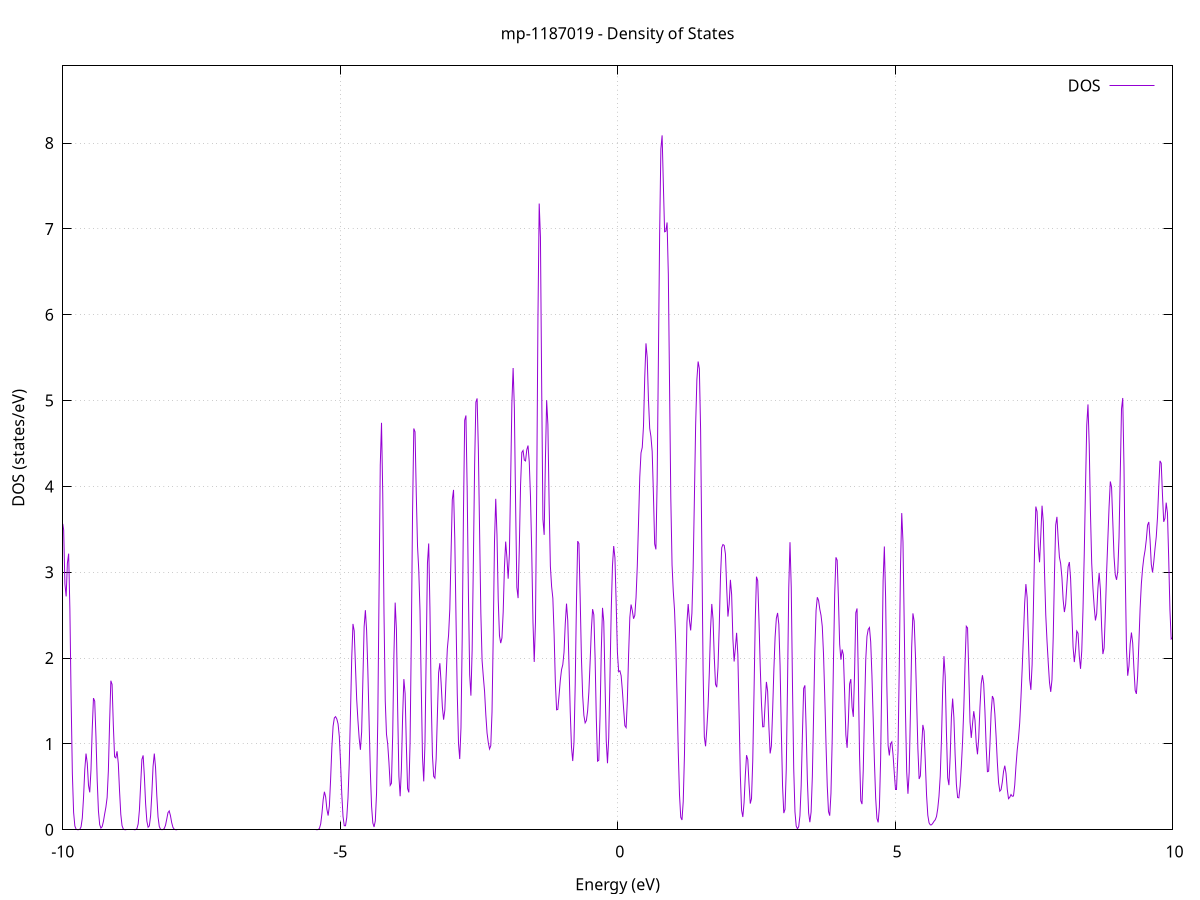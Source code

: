 set title 'mp-1187019 - Density of States'
set xlabel 'Energy (eV)'
set ylabel 'DOS (states/eV)'
set grid
set xrange [-10:10]
set yrange [0:8.899]
set xzeroaxis lt -1
set terminal png size 800,600
set output 'mp-1187019_dos_gnuplot.png'
plot '-' using 1:2 with lines title 'DOS'
-17.211900 0.000000
-17.189500 0.000000
-17.167100 0.000000
-17.144700 0.000000
-17.122400 0.000000
-17.100000 0.000000
-17.077600 0.000000
-17.055200 0.000000
-17.032800 0.000000
-17.010500 0.000000
-16.988100 0.000000
-16.965700 0.000000
-16.943300 0.000000
-16.921000 0.000000
-16.898600 0.000000
-16.876200 0.000000
-16.853800 0.000000
-16.831500 0.000000
-16.809100 0.000000
-16.786700 0.000000
-16.764300 0.000000
-16.741900 0.000000
-16.719600 0.000000
-16.697200 0.000000
-16.674800 0.000000
-16.652400 0.000000
-16.630100 0.000000
-16.607700 0.000000
-16.585300 0.000000
-16.562900 0.000000
-16.540600 0.000000
-16.518200 0.000000
-16.495800 0.000000
-16.473400 0.000000
-16.451000 0.000000
-16.428700 0.000000
-16.406300 0.000000
-16.383900 0.000000
-16.361500 0.000000
-16.339200 0.000000
-16.316800 0.000000
-16.294400 0.000000
-16.272000 0.000000
-16.249700 0.000000
-16.227300 0.000000
-16.204900 0.000000
-16.182500 0.000000
-16.160200 0.000000
-16.137800 0.000000
-16.115400 0.000000
-16.093000 0.000000
-16.070600 0.000000
-16.048300 0.000000
-16.025900 0.000000
-16.003500 0.000000
-15.981100 0.000000
-15.958800 0.000000
-15.936400 0.000000
-15.914000 0.000000
-15.891600 0.000000
-15.869300 0.000000
-15.846900 0.000000
-15.824500 0.000000
-15.802100 0.000000
-15.779700 0.000000
-15.757400 0.000000
-15.735000 0.000000
-15.712600 0.000000
-15.690200 0.000000
-15.667900 0.000000
-15.645500 0.000000
-15.623100 0.000000
-15.600700 0.000000
-15.578400 0.000000
-15.556000 0.000000
-15.533600 0.000000
-15.511200 0.000000
-15.488800 0.000000
-15.466500 0.000000
-15.444100 0.000000
-15.421700 0.000000
-15.399300 0.000000
-15.377000 0.000000
-15.354600 0.000000
-15.332200 0.000000
-15.309800 0.000100
-15.287500 0.000700
-15.265100 0.005100
-15.242700 0.023400
-15.220300 0.075800
-15.197900 0.178300
-15.175600 0.334800
-15.153200 0.558100
-15.130800 0.846400
-15.108400 1.105600
-15.086100 1.232600
-15.063700 1.229900
-15.041300 1.090900
-15.018900 0.802300
-14.996600 0.530500
-14.974200 0.522300
-14.951800 0.834400
-14.929400 1.313400
-14.907000 1.786300
-14.884700 2.078400
-14.862300 1.940300
-14.839900 1.344600
-14.817500 0.665800
-14.795200 0.272900
-14.772800 0.246400
-14.750400 0.523100
-14.728000 0.982100
-14.705700 1.438600
-14.683300 1.788300
-14.660900 2.078200
-14.638500 2.282000
-14.616100 2.158200
-14.593800 1.589400
-14.571400 0.912300
-14.549000 0.622300
-14.526600 0.909200
-14.504300 1.505600
-14.481900 1.872200
-14.459500 1.784000
-14.437100 1.642200
-14.414800 1.872400
-14.392400 2.317900
-14.370000 2.513000
-14.347600 2.382300
-14.325300 2.417800
-14.302900 2.970500
-14.280500 3.598900
-14.258100 3.525100
-14.235700 2.660800
-14.213400 1.767100
-14.191000 1.534800
-14.168600 1.909300
-14.146200 2.337000
-14.123900 2.349300
-14.101500 1.973000
-14.079100 1.621100
-14.056700 1.531600
-14.034400 1.588800
-14.012000 1.635300
-13.989600 1.614300
-13.967200 1.484800
-13.944800 1.199600
-13.922500 0.799900
-13.900100 0.423300
-13.877700 0.174100
-13.855300 0.054400
-13.833000 0.012500
-13.810600 0.002100
-13.788200 0.000500
-13.765800 0.002000
-13.743500 0.011300
-13.721100 0.042600
-13.698700 0.109900
-13.676300 0.198800
-13.653900 0.277200
-13.631600 0.375600
-13.609200 0.578100
-13.586800 0.838500
-13.564400 0.960000
-13.542100 0.905800
-13.519700 0.881300
-13.497300 0.946300
-13.474900 0.889800
-13.452600 0.614300
-13.430200 0.296900
-13.407800 0.120300
-13.385400 0.130000
-13.363000 0.325900
-13.340700 0.657200
-13.318300 0.953700
-13.295900 1.117100
-13.273500 1.324500
-13.251200 1.679000
-13.228800 1.837400
-13.206400 1.473200
-13.184000 0.817800
-13.161700 0.309500
-13.139300 0.079600
-13.116900 0.014700
-13.094500 0.008600
-13.072100 0.039900
-13.049800 0.154800
-13.027400 0.408800
-13.005000 0.735300
-12.982600 0.916100
-12.960300 0.851900
-12.937900 0.755500
-12.915500 0.846700
-12.893100 1.046200
-12.870800 1.231300
-12.848400 1.499900
-12.826000 1.816200
-12.803600 1.799100
-12.781300 1.285900
-12.758900 0.634600
-12.736500 0.213600
-12.714100 0.050600
-12.691700 0.023100
-12.669400 0.088200
-12.647000 0.331900
-12.624600 0.855200
-12.602200 1.495200
-12.579900 1.774500
-12.557500 1.429600
-12.535100 0.781700
-12.512700 0.290100
-12.490400 0.073000
-12.468000 0.012500
-12.445600 0.002100
-12.423200 0.005700
-12.400800 0.033400
-12.378500 0.136400
-12.356100 0.382900
-12.333700 0.760500
-12.311300 1.156300
-12.289000 1.565400
-12.266600 2.096800
-12.244200 2.555600
-12.221800 2.471800
-12.199500 1.769800
-12.177100 0.917900
-12.154700 0.352000
-12.132300 0.159700
-12.109900 0.297600
-12.087600 0.767300
-12.065200 1.414000
-12.042800 1.773300
-12.020400 1.509700
-11.998100 0.872500
-11.975700 0.342100
-11.953300 0.091000
-11.930900 0.016400
-11.908600 0.002000
-11.886200 0.000400
-11.863800 0.002500
-11.841400 0.020000
-11.819000 0.106300
-11.796700 0.384000
-11.774300 0.940500
-11.751900 1.563200
-11.729500 1.764000
-11.707200 1.355400
-11.684800 0.732000
-11.662400 0.375900
-11.640000 0.442200
-11.617700 0.839100
-11.595300 1.386500
-11.572900 1.896700
-11.550500 2.144900
-11.528100 1.900500
-11.505800 1.246800
-11.483400 0.637700
-11.461000 0.479100
-11.438600 0.900000
-11.416300 1.722000
-11.393900 2.402400
-11.371500 2.389100
-11.349100 1.720800
-11.326800 0.964200
-11.304400 0.581700
-11.282000 0.633900
-11.259600 1.024000
-11.237200 1.711000
-11.214900 2.454700
-11.192500 2.671100
-11.170100 2.076400
-11.147700 1.160600
-11.125400 0.626900
-11.103000 0.813900
-11.080600 1.746700
-11.058200 3.174300
-11.035900 4.428600
-11.013500 4.680000
-10.991100 3.762500
-10.968700 2.556100
-10.946400 2.030000
-10.924000 2.149300
-10.901600 2.171000
-10.879200 1.758500
-10.856800 1.348000
-10.834500 1.499000
-10.812100 2.396500
-10.789700 3.857000
-10.767300 5.220300
-10.745000 5.679900
-10.722600 5.359000
-10.700200 5.215700
-10.677800 5.486800
-10.655500 5.414100
-10.633100 4.738000
-10.610700 4.201900
-10.588300 4.322300
-10.565900 4.632100
-10.543600 4.334300
-10.521200 3.217300
-10.498800 1.812900
-10.476400 0.760300
-10.454100 0.236100
-10.431700 0.054400
-10.409300 0.009300
-10.386900 0.001700
-10.364600 0.005300
-10.342200 0.034500
-10.319800 0.158400
-10.297400 0.499600
-10.275000 1.085900
-10.252700 1.627800
-10.230300 1.684600
-10.207900 1.203600
-10.185500 0.593300
-10.163200 0.201600
-10.140800 0.049000
-10.118400 0.025100
-10.096000 0.110800
-10.073700 0.468300
-10.051300 1.352200
-10.028900 2.657900
-10.006500 3.593400
-9.984100 3.491300
-9.961800 2.864600
-9.939400 2.718300
-9.917000 3.105900
-9.894600 3.216700
-9.872300 2.572500
-9.849900 1.520500
-9.827500 0.654600
-9.805100 0.202900
-9.782800 0.044700
-9.760400 0.006900
-9.738000 0.000800
-9.715600 0.000700
-9.693200 0.005700
-9.670900 0.033800
-9.648500 0.136800
-9.626100 0.375700
-9.603700 0.700400
-9.581400 0.887800
-9.559000 0.775100
-9.536600 0.516900
-9.514200 0.435900
-9.491900 0.697300
-9.469500 1.174300
-9.447100 1.533700
-9.424700 1.498100
-9.402300 1.087000
-9.380000 0.576700
-9.357600 0.219200
-9.335200 0.059900
-9.312800 0.019600
-9.290500 0.036600
-9.268100 0.096500
-9.245700 0.183000
-9.223300 0.262800
-9.201000 0.376000
-9.178600 0.687100
-9.156200 1.253700
-9.133800 1.736500
-9.111500 1.693000
-9.089100 1.218500
-9.066700 0.850000
-9.044300 0.837600
-9.021900 0.914500
-8.999600 0.771800
-8.977200 0.452600
-8.954800 0.180700
-8.932400 0.049000
-8.910100 0.009000
-8.887700 0.001100
-8.865300 0.000100
-8.842900 0.000000
-8.820600 0.000000
-8.798200 0.000000
-8.775800 0.000000
-8.753400 0.000000
-8.731000 0.000000
-8.708700 0.000200
-8.686300 0.001800
-8.663900 0.013600
-8.641500 0.067800
-8.619200 0.229200
-8.596800 0.526100
-8.574400 0.819400
-8.552000 0.866300
-8.529700 0.621700
-8.507300 0.302900
-8.484900 0.100900
-8.462500 0.029700
-8.440100 0.045000
-8.417800 0.160300
-8.395400 0.417300
-8.373000 0.738800
-8.350600 0.887700
-8.328300 0.724100
-8.305900 0.400900
-8.283500 0.150600
-8.261100 0.038400
-8.238800 0.006700
-8.216400 0.001100
-8.194000 0.002800
-8.171600 0.014400
-8.149200 0.051000
-8.126900 0.122200
-8.104500 0.198700
-8.082100 0.219400
-8.059700 0.164400
-8.037400 0.083600
-8.015000 0.028900
-7.992600 0.006800
-7.970200 0.001100
-7.947900 0.000100
-7.925500 0.000000
-7.903100 0.000000
-7.880700 0.000000
-7.858300 0.000000
-7.836000 0.000000
-7.813600 0.000000
-7.791200 0.000000
-7.768800 0.000000
-7.746500 0.000000
-7.724100 0.000000
-7.701700 0.000000
-7.679300 0.000000
-7.657000 0.000000
-7.634600 0.000000
-7.612200 0.000000
-7.589800 0.000000
-7.567400 0.000000
-7.545100 0.000000
-7.522700 0.000000
-7.500300 0.000000
-7.477900 0.000000
-7.455600 0.000000
-7.433200 0.000000
-7.410800 0.000000
-7.388400 0.000000
-7.366100 0.000000
-7.343700 0.000000
-7.321300 0.000000
-7.298900 0.000000
-7.276600 0.000000
-7.254200 0.000000
-7.231800 0.000000
-7.209400 0.000000
-7.187000 0.000000
-7.164700 0.000000
-7.142300 0.000000
-7.119900 0.000000
-7.097500 0.000000
-7.075200 0.000000
-7.052800 0.000000
-7.030400 0.000000
-7.008000 0.000000
-6.985700 0.000000
-6.963300 0.000000
-6.940900 0.000000
-6.918500 0.000000
-6.896100 0.000000
-6.873800 0.000000
-6.851400 0.000000
-6.829000 0.000000
-6.806600 0.000000
-6.784300 0.000000
-6.761900 0.000000
-6.739500 0.000000
-6.717100 0.000000
-6.694800 0.000000
-6.672400 0.000000
-6.650000 0.000000
-6.627600 0.000000
-6.605200 0.000000
-6.582900 0.000000
-6.560500 0.000000
-6.538100 0.000000
-6.515700 0.000000
-6.493400 0.000000
-6.471000 0.000000
-6.448600 0.000000
-6.426200 0.000000
-6.403900 0.000000
-6.381500 0.000000
-6.359100 0.000000
-6.336700 0.000000
-6.314300 0.000000
-6.292000 0.000000
-6.269600 0.000000
-6.247200 0.000000
-6.224800 0.000000
-6.202500 0.000000
-6.180100 0.000000
-6.157700 0.000000
-6.135300 0.000000
-6.113000 0.000000
-6.090600 0.000000
-6.068200 0.000000
-6.045800 0.000000
-6.023400 0.000000
-6.001100 0.000000
-5.978700 0.000000
-5.956300 0.000000
-5.933900 0.000000
-5.911600 0.000000
-5.889200 0.000000
-5.866800 0.000000
-5.844400 0.000000
-5.822100 0.000000
-5.799700 0.000000
-5.777300 0.000000
-5.754900 0.000000
-5.732600 0.000000
-5.710200 0.000000
-5.687800 0.000000
-5.665400 0.000000
-5.643000 0.000000
-5.620700 0.000000
-5.598300 0.000000
-5.575900 0.000000
-5.553500 0.000000
-5.531200 0.000000
-5.508800 0.000000
-5.486400 0.000000
-5.464000 0.000000
-5.441700 0.000000
-5.419300 0.000300
-5.396900 0.002800
-5.374500 0.016600
-5.352100 0.067600
-5.329800 0.186400
-5.307400 0.348600
-5.285000 0.442900
-5.262600 0.383900
-5.240300 0.239200
-5.217900 0.165600
-5.195500 0.278400
-5.173100 0.587700
-5.150800 0.957400
-5.128400 1.206100
-5.106000 1.302500
-5.083600 1.317900
-5.061200 1.290500
-5.038900 1.233000
-5.016500 1.087500
-4.994100 0.782500
-4.971700 0.414900
-4.949400 0.155000
-4.927000 0.047200
-4.904600 0.047000
-4.882200 0.142300
-4.859900 0.369600
-4.837500 0.769600
-4.815100 1.352400
-4.792700 1.999300
-4.770300 2.398000
-4.748000 2.317300
-4.725600 1.910900
-4.703200 1.520400
-4.680800 1.274200
-4.658500 1.067000
-4.636100 0.931600
-4.613700 1.139900
-4.591300 1.752900
-4.569000 2.366000
-4.546600 2.557900
-4.524200 2.321400
-4.501800 1.848000
-4.479400 1.256500
-4.457100 0.678000
-4.434700 0.271900
-4.412300 0.079600
-4.389900 0.032600
-4.367600 0.103900
-4.345200 0.428500
-4.322800 1.285000
-4.300400 2.758100
-4.278100 4.250100
-4.255700 4.741100
-4.233300 3.908500
-4.210900 2.518500
-4.188500 1.502300
-4.166200 1.113400
-4.143800 0.994500
-4.121400 0.779500
-4.099000 0.517400
-4.076700 0.541600
-4.054300 1.107300
-4.031900 2.043800
-4.009500 2.646400
-3.987200 2.335500
-3.964800 1.408000
-3.942400 0.624300
-3.920000 0.390500
-3.897700 0.702500
-3.875300 1.322400
-3.852900 1.755200
-3.830500 1.587500
-3.808100 0.985600
-3.785800 0.479500
-3.763400 0.435600
-3.741000 1.013600
-3.718600 2.224000
-3.696300 3.696000
-3.673900 4.674600
-3.651500 4.635400
-3.629100 3.908300
-3.606800 3.304400
-3.584400 3.023800
-3.562000 2.550300
-3.539600 1.675600
-3.517200 0.848800
-3.494900 0.563600
-3.472500 1.009500
-3.450100 2.058800
-3.427700 3.106800
-3.405400 3.335300
-3.383000 2.580200
-3.360600 1.536100
-3.338200 0.869400
-3.315900 0.622600
-3.293500 0.601300
-3.271100 0.827700
-3.248700 1.337800
-3.226300 1.831400
-3.204000 1.940400
-3.181600 1.710400
-3.159200 1.431800
-3.136800 1.282300
-3.114500 1.394700
-3.092100 1.769500
-3.069700 2.106900
-3.047300 2.266300
-3.025000 2.569300
-3.002600 3.210600
-2.980200 3.844500
-2.957800 3.959600
-2.935400 3.395000
-2.913100 2.462700
-2.890700 1.590300
-2.868300 1.008100
-2.845900 0.823800
-2.823600 1.188700
-2.801200 2.235300
-2.778800 3.693600
-2.756400 4.772200
-2.734100 4.826200
-2.711700 3.953500
-2.689300 2.742500
-2.666900 1.806200
-2.644500 1.562400
-2.622200 2.095500
-2.599800 3.146700
-2.577400 4.264000
-2.555000 4.982200
-2.532700 5.025000
-2.510300 4.434700
-2.487900 3.470600
-2.465500 2.524800
-2.443200 1.971600
-2.420800 1.782800
-2.398400 1.611400
-2.376000 1.342000
-2.353600 1.128100
-2.331300 1.015700
-2.308900 0.940900
-2.286500 0.979500
-2.264100 1.373500
-2.241800 2.276600
-2.219400 3.360000
-2.197000 3.855500
-2.174600 3.433900
-2.152300 2.683500
-2.129900 2.261700
-2.107500 2.174300
-2.085100 2.235400
-2.062800 2.538000
-2.040400 3.058400
-2.018000 3.357100
-1.995600 3.170700
-1.973200 2.924800
-1.950900 3.213700
-1.928500 4.059600
-1.906100 4.972200
-1.883700 5.379200
-1.861400 4.911900
-1.839000 3.785000
-1.816600 2.823200
-1.794200 2.698600
-1.771900 3.303100
-1.749500 4.019300
-1.727100 4.396400
-1.704700 4.418600
-1.682300 4.307400
-1.660000 4.296900
-1.637600 4.427400
-1.615200 4.476000
-1.592800 4.282400
-1.570500 3.873700
-1.548100 3.220800
-1.525700 2.414700
-1.503300 1.955400
-1.481000 2.419500
-1.458600 3.944500
-1.436200 5.970300
-1.413800 7.295300
-1.391400 6.904000
-1.369100 5.156400
-1.346700 3.616400
-1.324300 3.435500
-1.301900 4.307300
-1.279600 5.004300
-1.257200 4.721300
-1.234800 3.797000
-1.212400 3.070700
-1.190100 2.833900
-1.167700 2.697600
-1.145300 2.282300
-1.122900 1.722900
-1.100500 1.397300
-1.078200 1.402800
-1.055800 1.565000
-1.033400 1.741600
-1.011000 1.865700
-0.988700 1.923100
-0.966300 2.067800
-0.943900 2.402900
-0.921500 2.634500
-0.899200 2.438300
-0.876800 1.923900
-0.854400 1.375900
-0.832000 0.963000
-0.809600 0.800900
-0.787300 1.014400
-0.764900 1.685600
-0.742500 2.648800
-0.720100 3.362600
-0.697800 3.333900
-0.675400 2.699700
-0.653000 2.008200
-0.630600 1.562500
-0.608300 1.331700
-0.585900 1.245500
-0.563500 1.272200
-0.541100 1.384500
-0.518800 1.604000
-0.496400 1.948900
-0.474000 2.325400
-0.451600 2.570300
-0.429200 2.505300
-0.406900 2.015100
-0.384500 1.296800
-0.362100 0.799100
-0.339700 0.810200
-0.317400 1.323100
-0.295000 2.081300
-0.272600 2.585200
-0.250200 2.424900
-0.227900 1.732300
-0.205500 1.038000
-0.183100 0.774900
-0.160700 1.074100
-0.138300 1.782700
-0.116000 2.542700
-0.093600 3.071000
-0.071200 3.305300
-0.048800 3.169200
-0.026500 2.637200
-0.004100 2.066100
0.018300 1.841000
0.040700 1.851700
0.063000 1.794600
0.085400 1.620700
0.107800 1.407900
0.130200 1.212500
0.152600 1.190200
0.174900 1.503300
0.197300 2.039200
0.219700 2.475700
0.242100 2.623800
0.264400 2.553000
0.286800 2.458600
0.309200 2.498200
0.331600 2.706900
0.353900 3.069500
0.376300 3.581200
0.398700 4.107000
0.421100 4.390400
0.443500 4.454300
0.465800 4.701900
0.488200 5.266700
0.510600 5.666500
0.533000 5.500200
0.555300 5.012600
0.577700 4.676400
0.600100 4.581100
0.622500 4.406200
0.644800 3.907200
0.667200 3.329300
0.689600 3.266500
0.712000 4.067200
0.734400 5.476100
0.756700 6.935400
0.779100 7.932400
0.801500 8.089700
0.823900 7.517700
0.846200 6.966400
0.868600 6.973400
0.891000 7.074700
0.913400 6.473000
0.935700 5.168400
0.958100 3.865000
0.980500 3.086400
1.002900 2.774400
1.025300 2.558600
1.047600 2.166200
1.070000 1.569000
1.092400 0.916100
1.114800 0.408400
1.137100 0.146300
1.159500 0.114100
1.181900 0.327400
1.204300 0.874600
1.226600 1.698900
1.249000 2.416700
1.271400 2.629500
1.293800 2.441500
1.316100 2.322400
1.338500 2.523500
1.360900 3.047300
1.383300 3.863500
1.405700 4.713500
1.428000 5.243000
1.450400 5.455100
1.472800 5.372300
1.495200 4.657200
1.517500 3.268900
1.539900 1.861000
1.562300 1.081400
1.584700 0.972600
1.607000 1.171400
1.629400 1.436000
1.651800 1.827200
1.674200 2.335100
1.696600 2.630400
1.718900 2.455400
1.741300 2.013700
1.763700 1.695700
1.786100 1.660700
1.808400 1.889500
1.830800 2.363800
1.853200 2.940400
1.875600 3.285600
1.897900 3.322900
1.920300 3.312800
1.942700 3.213000
1.965100 2.821700
1.987500 2.484000
2.009800 2.625700
2.032200 2.911600
2.054600 2.739800
2.077000 2.224800
2.099300 1.960000
2.121700 2.117100
2.144100 2.294200
2.166500 2.037900
2.188800 1.346200
2.211200 0.634500
2.233600 0.228500
2.256000 0.148900
2.278400 0.316300
2.300700 0.630100
2.323100 0.869100
2.345500 0.816500
2.367900 0.533900
2.390200 0.305000
2.412600 0.363100
2.435000 0.804700
2.457400 1.580600
2.479700 2.428900
2.502100 2.948400
2.524500 2.902000
2.546900 2.445300
2.569300 1.913100
2.591600 1.476300
2.614000 1.199500
2.636400 1.201100
2.658800 1.475800
2.681100 1.722800
2.703500 1.612100
2.725900 1.199000
2.748300 0.889300
2.770600 0.976300
2.793000 1.381500
2.815400 1.860600
2.837800 2.244700
2.860200 2.462700
2.882500 2.526000
2.904900 2.393000
2.927300 1.913500
2.949700 1.164500
2.972000 0.511000
2.994400 0.194200
3.016800 0.239300
3.039200 0.711600
3.061500 1.682300
3.083900 2.819500
3.106300 3.349600
3.128700 2.825500
3.151000 1.688800
3.173400 0.711400
3.195800 0.209700
3.218200 0.043500
3.240600 0.011400
3.262900 0.036200
3.285300 0.163300
3.307700 0.513200
3.330100 1.108400
3.352400 1.646100
3.374800 1.682100
3.397200 1.182800
3.419600 0.572700
3.441900 0.196800
3.464300 0.087900
3.486700 0.207500
3.509100 0.620300
3.531500 1.334400
3.553800 2.086700
3.576200 2.556100
3.598600 2.708600
3.621000 2.672500
3.643300 2.570700
3.665700 2.497000
3.688100 2.367800
3.710500 2.044400
3.732800 1.553500
3.755200 1.001000
3.777600 0.512100
3.800000 0.212400
3.822400 0.164400
3.844700 0.424900
3.867100 1.060500
3.889500 1.950500
3.911900 2.747300
3.934200 3.173800
3.956600 3.139500
3.979000 2.692300
4.001400 2.162900
4.023700 1.981400
4.046100 2.100000
4.068500 2.037700
4.090900 1.600000
4.113300 1.104600
4.135600 0.954600
4.158000 1.263600
4.180400 1.698600
4.202800 1.755800
4.225100 1.429100
4.247500 1.315800
4.269900 1.826800
4.292300 2.527500
4.314600 2.578100
4.337000 1.813100
4.359400 0.877100
4.381800 0.338800
4.404200 0.299100
4.426500 0.693000
4.448900 1.371100
4.471300 1.977400
4.493700 2.252800
4.516000 2.334600
4.538400 2.356200
4.560800 2.188200
4.583200 1.794700
4.605500 1.297700
4.627900 0.788900
4.650300 0.370500
4.672700 0.133400
4.695100 0.086100
4.717400 0.263300
4.739800 0.820500
4.762200 1.830000
4.784600 2.902800
4.806900 3.300000
4.829300 2.712300
4.851700 1.679400
4.874100 0.982700
4.896400 0.865800
4.918800 1.002000
4.941200 1.023600
4.963600 0.873500
4.985900 0.659300
5.008300 0.472100
5.030700 0.472100
5.053100 0.912900
5.075500 1.900100
5.097800 3.070400
5.120200 3.689400
5.142600 3.353700
5.165000 2.389900
5.187300 1.380400
5.209700 0.676200
5.232100 0.419300
5.254500 0.672700
5.276800 1.361100
5.299200 2.126900
5.321600 2.521000
5.344000 2.431500
5.366400 2.043600
5.388700 1.505300
5.411100 0.943900
5.433500 0.591700
5.455900 0.627300
5.478200 0.953300
5.500600 1.221700
5.523000 1.148500
5.545400 0.785500
5.567700 0.400500
5.590100 0.169200
5.612500 0.080800
5.634900 0.057000
5.657300 0.057700
5.679600 0.075900
5.702000 0.098600
5.724400 0.116500
5.746800 0.155000
5.769100 0.245900
5.791500 0.390900
5.813900 0.624300
5.836300 1.055500
5.858600 1.652000
5.881000 2.022400
5.903400 1.788000
5.925800 1.134800
5.948200 0.604700
5.970500 0.519800
5.992900 0.848600
6.015300 1.314700
6.037700 1.528400
6.060000 1.308500
6.082400 0.872700
6.104800 0.531400
6.127200 0.375500
6.149500 0.372100
6.171900 0.507000
6.194300 0.740800
6.216700 1.031000
6.239100 1.424200
6.261400 1.941900
6.283800 2.370900
6.306200 2.351900
6.328600 1.831900
6.350900 1.256800
6.373300 1.070700
6.395700 1.232400
6.418100 1.381300
6.440400 1.276200
6.462800 1.007300
6.485200 0.879100
6.507600 1.069500
6.529900 1.427400
6.552300 1.701200
6.574700 1.800500
6.597100 1.701000
6.619500 1.383800
6.641800 0.968000
6.664200 0.676700
6.686600 0.682500
6.709000 0.983400
6.731300 1.359900
6.753700 1.557700
6.776100 1.522800
6.798500 1.347500
6.820800 1.088000
6.843200 0.786400
6.865600 0.547800
6.888000 0.449600
6.910400 0.466900
6.932700 0.554900
6.955100 0.680500
6.977500 0.746800
6.999900 0.655400
7.022200 0.470700
7.044600 0.362100
7.067000 0.377600
7.089400 0.410400
7.111700 0.390500
7.134100 0.393600
7.156500 0.521000
7.178900 0.742000
7.201300 0.929700
7.223600 1.060600
7.246000 1.244300
7.268400 1.531500
7.290800 1.875000
7.313100 2.252900
7.335500 2.638300
7.357900 2.862000
7.380300 2.705600
7.402600 2.221300
7.425000 1.759400
7.447400 1.629700
7.469800 1.922000
7.492200 2.553400
7.514500 3.289700
7.536900 3.765100
7.559300 3.705300
7.581700 3.295900
7.604000 3.116300
7.626400 3.432100
7.648800 3.775200
7.671200 3.587200
7.693500 3.001800
7.715900 2.502800
7.738300 2.200400
7.760700 1.945400
7.783100 1.716100
7.805400 1.606400
7.827800 1.747300
7.850200 2.240700
7.872600 2.971700
7.894900 3.550900
7.917300 3.645300
7.939700 3.386200
7.962100 3.175800
7.984400 3.101100
8.006800 2.943100
8.029200 2.679400
8.051600 2.536000
8.074000 2.626200
8.096300 2.854200
8.118700 3.065100
8.141100 3.118900
8.163500 2.927400
8.185800 2.534000
8.208200 2.129600
8.230600 1.953700
8.253000 2.092100
8.275300 2.314600
8.297700 2.288900
8.320100 2.024600
8.342500 1.875200
8.364800 2.084500
8.387200 2.575400
8.409600 3.212800
8.432000 3.980800
8.454400 4.711600
8.476700 4.955100
8.499100 4.485200
8.521500 3.689800
8.543900 3.105000
8.566200 2.813400
8.588600 2.599000
8.611000 2.438600
8.633400 2.515400
8.655700 2.813300
8.678100 2.993700
8.700500 2.797300
8.722900 2.360400
8.745300 2.046900
8.767600 2.116800
8.790000 2.526000
8.812400 2.997300
8.834800 3.383900
8.857100 3.764600
8.879500 4.057400
8.901900 3.990800
8.924300 3.583800
8.946600 3.178700
8.969000 2.969400
8.991400 2.912000
9.013800 3.012300
9.036200 3.403400
9.058500 4.141000
9.080900 4.902100
9.103300 5.030000
9.125700 4.231800
9.148000 3.016000
9.170400 2.112600
9.192800 1.794600
9.215200 1.907000
9.237500 2.162800
9.259900 2.297700
9.282300 2.178100
9.304700 1.880900
9.327100 1.624200
9.349400 1.583200
9.371800 1.793000
9.394200 2.177200
9.416600 2.580000
9.438900 2.866200
9.461300 3.046500
9.483700 3.171200
9.506100 3.257300
9.528400 3.381500
9.550800 3.549500
9.573200 3.585500
9.595600 3.376700
9.618000 3.090200
9.640300 2.997700
9.662700 3.122200
9.685100 3.277700
9.707500 3.414500
9.729800 3.640700
9.752200 3.993000
9.774600 4.297700
9.797000 4.270100
9.819300 3.901400
9.841700 3.587600
9.864100 3.629000
9.886500 3.810700
9.908900 3.690800
9.931200 3.169300
9.953600 2.564800
9.976000 2.222000
9.998400 2.235100
10.020700 2.440800
10.043100 2.595900
10.065500 2.630100
10.087900 2.683600
10.110200 2.857900
10.132600 3.006600
10.155000 2.899900
10.177400 2.601700
10.199700 2.456700
10.222100 2.660000
10.244500 3.036900
10.266900 3.240100
10.289300 3.051200
10.311600 2.550300
10.334000 2.051900
10.356400 1.826600
10.378800 1.848400
10.401100 1.856500
10.423500 1.693300
10.445900 1.515200
10.468300 1.546700
10.490600 1.736400
10.513000 1.899200
10.535400 2.077800
10.557800 2.422000
10.580200 2.773100
10.602500 2.777600
10.624900 2.420400
10.647300 2.034800
10.669700 1.833200
10.692000 1.824900
10.714400 2.078000
10.736800 2.706700
10.759200 3.576700
10.781500 4.227900
10.803900 4.243700
10.826300 3.651600
10.848700 2.858900
10.871100 2.272500
10.893400 2.049900
10.915800 2.130100
10.938200 2.420700
10.960600 2.853300
10.982900 3.230200
11.005300 3.263600
11.027700 2.892900
11.050100 2.352300
11.072400 1.868800
11.094800 1.512200
11.117200 1.327200
11.139600 1.381700
11.162000 1.660100
11.184300 2.035100
11.206700 2.327400
11.229100 2.341600
11.251500 2.012700
11.273800 1.548800
11.296200 1.236600
11.318600 1.187100
11.341000 1.353600
11.363300 1.618600
11.385700 1.871100
11.408100 2.089500
11.430500 2.320800
11.452900 2.614000
11.475200 3.061000
11.497600 3.747600
11.520000 4.416500
11.542400 4.503600
11.564700 3.864500
11.587100 3.012700
11.609500 2.458500
11.631900 2.296400
11.654200 2.411000
11.676600 2.691300
11.699000 3.019400
11.721400 3.218300
11.743700 3.152200
11.766100 2.897400
11.788500 2.704200
11.810900 2.767500
11.833300 3.033600
11.855600 3.224900
11.878000 3.139900
11.900400 2.866900
11.922800 2.641000
11.945100 2.658300
11.967500 3.001500
11.989900 3.526100
12.012300 3.904800
12.034600 3.902200
12.057000 3.553500
12.079400 3.145300
12.101800 3.001800
12.124200 3.148600
12.146500 3.325500
12.168900 3.354200
12.191300 3.221900
12.213700 2.894500
12.236000 2.406700
12.258400 2.010400
12.280800 1.897800
12.303200 1.916000
12.325500 1.839900
12.347900 1.782900
12.370300 2.018400
12.392700 2.521000
12.415100 3.027800
12.437400 3.377000
12.459800 3.475400
12.482200 3.264300
12.504600 2.935100
12.526900 2.832000
12.549300 3.057200
12.571700 3.314200
12.594100 3.215000
12.616400 2.764700
12.638800 2.354100
12.661200 2.337200
12.683600 2.893700
12.706000 4.010800
12.728300 5.182000
12.750700 5.545700
12.773100 4.867300
12.795500 3.977700
12.817800 3.757700
12.840200 4.105200
12.862600 4.280800
12.885000 3.951000
12.907300 3.532700
12.929700 3.546900
12.952100 3.896700
12.974500 4.046500
12.996900 3.873400
13.019200 3.827500
13.041600 4.166900
13.064000 4.688000
13.086400 5.140300
13.108700 5.289200
13.131100 4.880500
13.153500 3.990900
13.175900 3.103700
13.198200 2.621800
13.220600 2.521700
13.243000 2.583000
13.265400 2.713700
13.287800 2.930300
13.310100 3.252100
13.332500 3.759000
13.354900 4.542500
13.377300 5.466400
13.399600 6.168800
13.422000 6.436900
13.444400 6.408500
13.466800 6.210800
13.489100 5.723300
13.511500 4.956300
13.533900 4.190600
13.556300 3.592800
13.578600 3.091600
13.601000 2.673900
13.623400 2.522100
13.645800 2.741500
13.668200 3.126800
13.690500 3.347000
13.712900 3.321600
13.735300 3.312200
13.757700 3.598600
13.780000 4.153100
13.802400 4.677400
13.824800 4.856600
13.847200 4.580400
13.869500 4.078200
13.891900 3.884500
13.914300 4.434900
13.936700 5.535300
13.959100 6.384200
13.981400 6.278600
14.003800 5.289900
14.026200 4.144100
14.048600 3.488600
14.070900 3.494400
14.093300 3.948400
14.115700 4.447900
14.138100 4.713300
14.160400 4.816800
14.182800 5.090200
14.205200 5.736600
14.227600 6.349300
14.250000 6.245800
14.272300 5.478300
14.294700 4.840700
14.317100 4.967800
14.339500 5.822000
14.361800 6.722100
14.384200 6.913000
14.406600 6.348500
14.429000 5.584600
14.451300 4.931500
14.473700 4.322900
14.496100 3.900300
14.518500 3.972400
14.540900 4.482600
14.563200 5.088000
14.585600 5.616300
14.608000 6.043800
14.630400 6.227500
14.652700 5.955500
14.675100 5.186300
14.697500 4.165500
14.719900 3.294000
14.742200 2.855700
14.764600 2.919200
14.787000 3.425300
14.809400 4.230400
14.831800 4.997000
14.854100 5.191600
14.876500 4.628900
14.898900 3.818100
14.921300 3.370500
14.943600 3.488000
14.966000 4.018100
14.988400 4.498400
15.010800 4.439000
15.033100 3.924300
15.055500 3.568300
15.077900 3.779000
15.100300 4.402500
15.122700 4.979500
15.145000 5.147300
15.167400 4.851000
15.189800 4.317200
15.212200 4.005800
15.234500 4.330200
15.256900 5.155400
15.279300 5.862600
15.301700 6.032800
15.324000 5.761700
15.346400 5.290500
15.368800 4.695800
15.391200 4.056300
15.413500 3.638800
15.435900 3.664700
15.458300 3.980900
15.480700 4.164600
15.503100 3.964200
15.525400 3.485700
15.547800 2.937800
15.570200 2.469200
15.592600 2.327100
15.614900 2.774500
15.637300 3.673000
15.659700 4.453400
15.682100 4.663700
15.704400 4.336900
15.726800 3.797000
15.749200 3.384100
15.771600 3.294800
15.794000 3.430000
15.816300 3.514500
15.838700 3.440300
15.861100 3.343800
15.883500 3.347900
15.905800 3.359400
15.928200 3.228400
15.950600 3.038900
15.973000 2.960800
15.995300 2.903800
16.017700 2.716300
16.040100 2.539100
16.062500 2.618100
16.084900 2.945800
16.107200 3.284400
16.129600 3.406000
16.152000 3.262600
16.174400 3.067800
16.196700 3.060100
16.219100 3.089900
16.241500 2.811200
16.263900 2.265100
16.286200 1.880500
16.308600 1.994400
16.331000 2.611400
16.353400 3.538700
16.375800 4.567000
16.398100 5.482600
16.420500 6.092400
16.442900 6.280800
16.465300 5.956900
16.487600 5.147800
16.510000 4.212300
16.532400 3.667300
16.554800 3.698800
16.577100 4.046800
16.599500 4.351800
16.621900 4.397100
16.644300 4.143400
16.666700 3.737000
16.689000 3.370800
16.711400 3.064700
16.733800 2.784300
16.756200 2.721800
16.778500 3.147500
16.800900 4.030000
16.823300 5.015200
16.845700 5.720200
16.868000 5.975300
16.890400 5.980800
16.912800 6.157500
16.935200 6.552800
16.957600 6.706700
16.979900 6.346500
17.002300 5.720800
17.024700 5.168600
17.047100 4.841900
17.069400 4.703000
17.091800 4.506800
17.114200 4.058800
17.136600 3.508700
17.158900 3.152700
17.181300 3.084600
17.203700 3.203500
17.226100 3.466200
17.248400 3.967400
17.270800 4.736300
17.293200 5.593100
17.315600 6.219300
17.338000 6.302300
17.360300 5.787200
17.382700 5.027400
17.405100 4.511800
17.427500 4.509200
17.449800 4.929100
17.472200 5.343800
17.494600 5.340000
17.517000 4.946100
17.539300 4.474800
17.561700 4.033000
17.584100 3.514400
17.606500 2.950600
17.628900 2.552100
17.651200 2.474900
17.673600 2.735900
17.696000 3.295700
17.718400 4.001200
17.740700 4.487600
17.763100 4.481300
17.785500 4.151000
17.807900 3.931500
17.830200 4.103200
17.852600 4.547100
17.875000 4.879900
17.897400 4.858500
17.919800 4.614600
17.942100 4.549700
17.964500 4.941700
17.986900 5.593800
18.009300 6.029000
18.031600 6.071200
18.054000 5.969000
18.076400 5.811700
18.098800 5.307300
18.121100 4.393100
18.143500 3.489600
18.165900 2.989700
18.188300 2.940900
18.210700 3.205200
18.233000 3.628100
18.255400 4.049700
18.277800 4.272300
18.300200 4.078000
18.322500 3.436300
18.344900 2.681000
18.367300 2.201500
18.389700 2.060600
18.412000 2.074900
18.434400 2.105200
18.456800 2.213900
18.479200 2.559200
18.501600 3.158700
18.523900 3.826400
18.546300 4.322300
18.568700 4.581800
18.591100 4.820100
18.613400 5.197700
18.635800 5.546100
18.658200 5.774100
18.680600 6.027800
18.702900 6.175200
18.725300 5.829700
18.747700 5.009700
18.770100 4.158000
18.792400 3.522900
18.814800 2.995600
18.837200 2.498600
18.859600 2.174300
18.882000 2.162000
18.904300 2.470200
18.926700 3.066100
18.949100 3.754700
18.971500 4.110400
18.993800 3.901400
19.016200 3.377100
19.038600 2.912400
19.061000 2.633300
19.083300 2.520700
19.105700 2.615400
19.128100 2.948400
19.150500 3.392000
19.172900 3.705200
19.195200 3.740600
19.217600 3.589300
19.240000 3.512500
19.262400 3.693500
19.284700 3.986000
19.307100 4.084500
19.329500 4.101900
19.351900 4.502200
19.374200 5.237800
19.396600 5.625900
19.419000 5.349400
19.441400 4.943700
19.463800 4.980200
19.486100 5.266900
19.508500 5.268000
19.530900 4.899000
19.553300 4.467700
19.575600 4.222100
19.598000 4.233700
19.620400 4.424800
19.642800 4.573900
19.665100 4.456300
19.687500 4.136400
19.709900 4.041100
19.732300 4.442400
19.754700 4.964000
19.777000 5.066000
19.799400 4.765300
19.821800 4.403600
19.844200 4.151700
19.866500 4.053900
19.888900 4.121000
19.911300 4.321300
19.933700 4.666600
19.956000 5.143900
19.978400 5.667900
20.000800 6.171700
20.023200 6.503800
20.045600 6.517000
20.067900 6.340000
20.090300 6.086600
20.112700 5.556900
20.135100 4.675300
20.157400 3.807700
20.179800 3.403600
20.202200 3.681600
20.224600 4.523200
20.246900 5.429300
20.269300 5.907500
20.291700 5.901100
20.314100 5.563700
20.336500 4.975900
20.358800 4.308900
20.381200 3.899000
20.403600 4.011000
20.426000 4.488000
20.448300 4.744400
20.470700 4.402000
20.493100 3.735800
20.515500 3.283800
20.537800 3.298700
20.560200 3.607500
20.582600 3.820900
20.605000 3.713900
20.627300 3.427300
20.649700 3.263800
20.672100 3.374300
20.694500 3.646400
20.716900 3.776600
20.739200 3.534300
20.761600 3.080200
20.784000 2.851000
20.806400 3.024100
20.828700 3.316300
20.851100 3.408100
20.873500 3.388700
20.895900 3.637400
20.918200 4.254800
20.940600 4.846400
20.963000 5.159700
20.985400 5.447400
21.007800 5.779000
21.030100 5.732800
21.052500 5.088600
21.074900 4.254800
21.097300 3.852300
21.119600 4.063200
21.142000 4.521100
21.164400 4.830900
21.186800 4.974900
21.209100 5.098200
21.231500 5.151400
21.253900 4.995200
21.276300 4.642300
21.298700 4.184900
21.321000 3.723200
21.343400 3.440300
21.365800 3.509700
21.388200 3.889500
21.410500 4.298600
21.432900 4.481300
21.455300 4.521200
21.477700 4.680000
21.500000 4.861900
21.522400 4.632600
21.544800 3.922300
21.567200 3.255700
21.589600 3.099800
21.611900 3.402000
21.634300 3.879400
21.656700 4.337000
21.679100 4.615800
21.701400 4.546600
21.723800 4.118000
21.746200 3.620600
21.768600 3.422400
21.790900 3.584700
21.813300 3.865300
21.835700 4.045000
21.858100 4.148400
21.880500 4.347400
21.902800 4.634400
21.925200 4.720300
21.947600 4.503700
21.970000 4.374100
21.992300 4.660100
22.014700 5.138200
22.037100 5.337500
22.059500 5.011300
22.081800 4.311600
22.104200 3.675500
22.126600 3.464900
22.149000 3.771600
22.171400 4.449400
22.193700 5.048700
22.216100 5.088500
22.238500 4.642000
22.260900 4.283800
22.283200 4.456200
22.305600 4.987500
22.328000 5.226300
22.350400 4.858500
22.372700 4.371100
22.395100 4.363700
22.417500 4.756900
22.439900 4.990900
22.462200 4.751400
22.484600 4.311500
22.507000 4.192100
22.529400 4.562800
22.551800 5.079000
22.574100 5.336600
22.596500 5.355300
22.618900 5.419600
22.641300 5.578100
22.663600 5.629600
22.686000 5.481600
22.708400 5.230800
22.730800 4.983200
22.753100 4.785100
22.775500 4.690800
22.797900 4.698700
22.820300 4.653700
22.842700 4.408000
22.865000 4.003100
22.887400 3.582500
22.909800 3.259500
22.932200 3.117100
22.954500 3.136600
22.976900 3.122000
22.999300 2.927700
23.021700 2.723700
23.044000 2.788400
23.066400 3.064000
23.088800 3.201400
23.111200 3.084200
23.133600 2.965400
23.155900 3.052700
23.178300 3.365000
23.200700 3.896700
23.223100 4.520800
23.245400 4.884900
23.267800 4.731300
23.290200 4.241000
23.312600 3.868300
23.334900 3.903100
23.357300 4.235600
23.379700 4.448300
23.402100 4.168100
23.424500 3.460200
23.446800 2.797600
23.469200 2.507000
23.491600 2.459800
23.514000 2.438500
23.536300 2.465000
23.558700 2.632700
23.581100 2.905800
23.603500 3.199700
23.625800 3.473400
23.648200 3.653000
23.670600 3.652000
23.693000 3.500700
23.715400 3.290100
23.737700 3.069800
23.760100 2.828100
23.782500 2.511600
23.804900 2.161300
23.827200 1.968900
23.849600 2.075600
23.872000 2.363400
23.894400 2.549200
23.916700 2.473200
23.939100 2.234500
23.961500 2.030800
23.983900 1.877300
24.006200 1.615100
24.028600 1.238600
24.051000 0.972800
24.073400 0.946100
24.095800 1.022900
24.118100 1.040200
24.140500 1.015100
24.162900 1.020900
24.185300 1.037100
24.207600 1.001800
24.230000 0.893100
24.252400 0.753800
24.274800 0.673100
24.297100 0.718000
24.319500 0.929900
24.341900 1.307600
24.364300 1.655100
24.386700 1.685100
24.409000 1.419200
24.431400 1.156100
24.453800 1.033500
24.476200 0.952300
24.498500 0.832600
24.520900 0.701400
24.543300 0.597100
24.565700 0.540500
24.588000 0.556700
24.610400 0.618900
24.632800 0.628600
24.655200 0.517700
24.677600 0.324900
24.699900 0.149200
24.722300 0.048600
24.744700 0.011000
24.767100 0.001700
24.789400 0.000200
24.811800 0.000000
24.834200 0.000000
24.856600 0.000000
24.878900 0.000000
24.901300 0.000000
24.923700 0.000000
24.946100 0.000000
24.968500 0.000000
24.990800 0.000000
25.013200 0.000000
25.035600 0.000000
25.058000 0.000000
25.080300 0.000000
25.102700 0.000000
25.125100 0.000000
25.147500 0.000000
25.169800 0.000000
25.192200 0.000000
25.214600 0.000000
25.237000 0.000000
25.259400 0.000000
25.281700 0.000000
25.304100 0.000000
25.326500 0.000000
25.348900 0.000000
25.371200 0.000000
25.393600 0.000100
25.416000 0.000700
25.438400 0.003600
25.460700 0.012100
25.483100 0.027200
25.505500 0.041500
25.527900 0.043000
25.550300 0.030200
25.572600 0.014400
25.595000 0.004700
25.617400 0.001000
25.639800 0.000200
25.662100 0.000000
25.684500 0.000000
25.706900 0.000000
25.729300 0.000000
25.751600 0.000000
25.774000 0.000000
25.796400 0.000000
25.818800 0.000000
25.841100 0.000000
25.863500 0.000000
25.885900 0.000000
25.908300 0.000000
25.930700 0.000000
25.953000 0.000000
25.975400 0.000000
25.997800 0.000000
26.020200 0.000000
26.042500 0.000000
26.064900 0.000000
26.087300 0.000000
26.109700 0.000000
26.132000 0.000000
26.154400 0.000000
26.176800 0.000000
26.199200 0.000000
26.221600 0.000000
26.243900 0.000000
26.266300 0.000000
26.288700 0.000000
26.311100 0.000000
26.333400 0.000000
26.355800 0.000000
26.378200 0.000000
26.400600 0.000000
26.422900 0.000000
26.445300 0.000000
26.467700 0.000000
26.490100 0.000000
26.512500 0.000000
26.534800 0.000000
26.557200 0.000000
26.579600 0.000000
26.602000 0.000000
26.624300 0.000000
26.646700 0.000000
26.669100 0.000000
26.691500 0.000000
26.713800 0.000000
26.736200 0.000000
26.758600 0.000000
26.781000 0.000000
26.803400 0.000000
26.825700 0.000000
26.848100 0.000000
26.870500 0.000000
26.892900 0.000000
26.915200 0.000000
26.937600 0.000000
26.960000 0.000000
26.982400 0.000000
27.004700 0.000000
27.027100 0.000000
27.049500 0.000000
27.071900 0.000000
27.094300 0.000000
27.116600 0.000000
27.139000 0.000000
27.161400 0.000000
27.183800 0.000000
27.206100 0.000000
27.228500 0.000000
27.250900 0.000000
27.273300 0.000000
27.295600 0.000000
27.318000 0.000000
27.340400 0.000000
27.362800 0.000000
27.385200 0.000000
27.407500 0.000000
27.429900 0.000000
27.452300 0.000000
27.474700 0.000000
27.497000 0.000000
27.519400 0.000000
27.541800 0.000000
e
